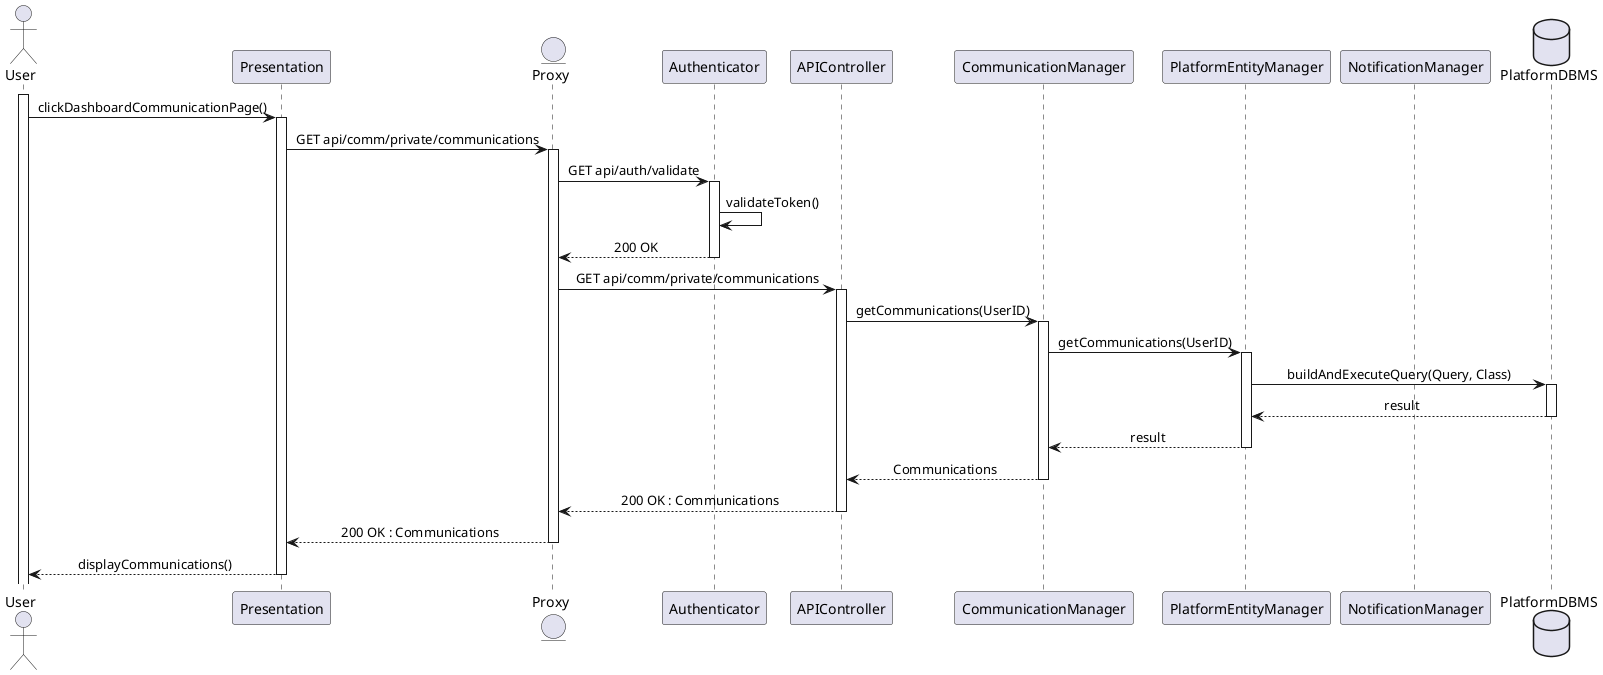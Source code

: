 @startuml UserOpensComplaint
skinparam sequenceMessageAlign center
actor       User
participant  Presentation
entity      Proxy
participant Authenticator
participant APIController
participant CommunicationManager
participant PlatformEntityManager
participant NotificationManager
database    PlatformDBMS

activate User
User -> Presentation : clickDashboardCommunicationPage()
activate Presentation
Presentation -> Proxy : GET api/comm/private/communications
activate Proxy
Proxy -> Authenticator : GET api/auth/validate
activate Authenticator
Authenticator -> Authenticator : validateToken()
Authenticator --> Proxy : 200 OK
deactivate Authenticator
Proxy -> APIController : GET api/comm/private/communications
activate APIController
APIController -> CommunicationManager : getCommunications(UserID)
activate CommunicationManager
CommunicationManager -> PlatformEntityManager : getCommunications(UserID)
activate PlatformEntityManager
PlatformEntityManager -> PlatformDBMS : buildAndExecuteQuery(Query, Class)
activate PlatformDBMS
PlatformDBMS --> PlatformEntityManager : result
deactivate PlatformDBMS
PlatformEntityManager --> CommunicationManager : result
deactivate PlatformEntityManager
CommunicationManager --> APIController : Communications
deactivate CommunicationManager
APIController --> Proxy : 200 OK : Communications
deactivate APIController
Proxy --> Presentation : 200 OK : Communications
deactivate Proxy
Presentation --> User : displayCommunications()
deactivate Presentation

@enduml